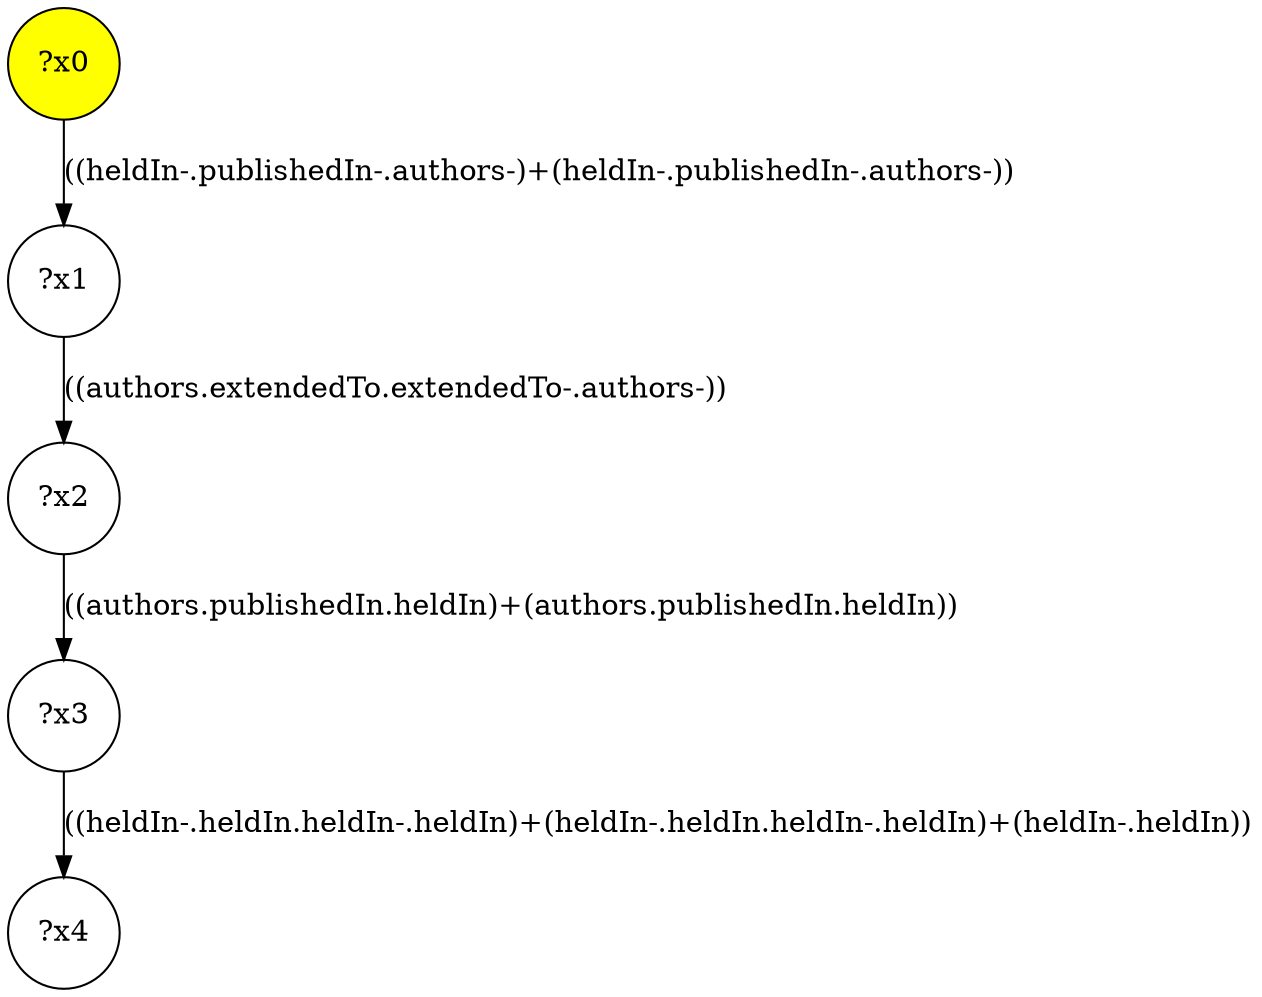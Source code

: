 digraph g {
	x0 [fillcolor="yellow", style="filled," shape=circle, label="?x0"];
	x1 [shape=circle, label="?x1"];
	x0 -> x1 [label="((heldIn-.publishedIn-.authors-)+(heldIn-.publishedIn-.authors-))"];
	x2 [shape=circle, label="?x2"];
	x1 -> x2 [label="((authors.extendedTo.extendedTo-.authors-))"];
	x3 [shape=circle, label="?x3"];
	x2 -> x3 [label="((authors.publishedIn.heldIn)+(authors.publishedIn.heldIn))"];
	x4 [shape=circle, label="?x4"];
	x3 -> x4 [label="((heldIn-.heldIn.heldIn-.heldIn)+(heldIn-.heldIn.heldIn-.heldIn)+(heldIn-.heldIn))"];
}
